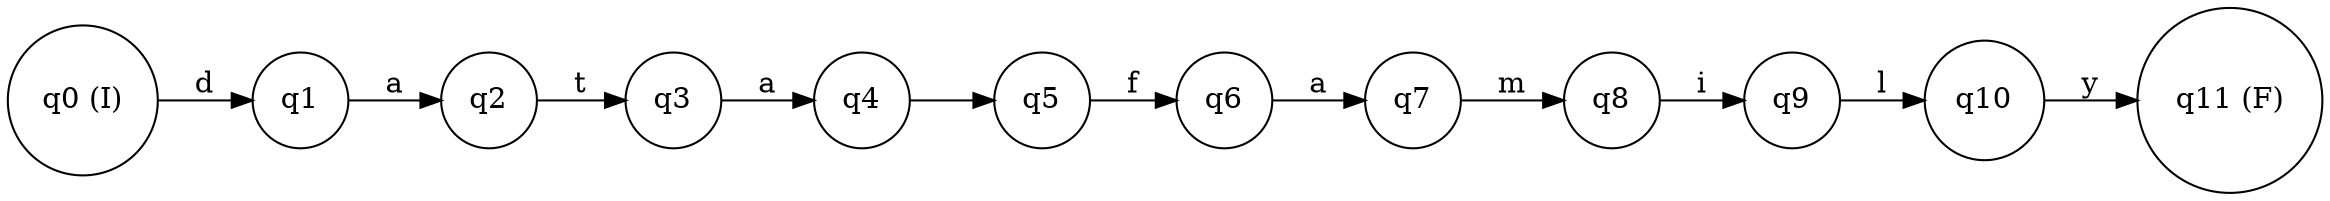 digraph finite_state_machine {
rankdir=LR;
node [shape = circle];
q0 [label="q0 (I)"];
q1 [label="q1"];
q2 [label="q2"];
q3 [label="q3"];
q4 [label="q4"];
q5 [label="q5"];
q6 [label="q6"];
q7 [label="q7"];
q8 [label="q8"];
q9 [label="q9"];
q10 [label="q10"];
q11 [label="q11 (F)"];
q0 -> q1 [label="d"];
q1 -> q2 [label="a"];
q2 -> q3 [label="t"];
q3 -> q4 [label="a"];
q4 -> q5 [label=" "];
q5 -> q6 [label="f"];
q6 -> q7 [label="a"];
q7 -> q8 [label="m"];
q8 -> q9 [label="i"];
q9 -> q10 [label="l"];
q10 -> q11 [label="y"];
}